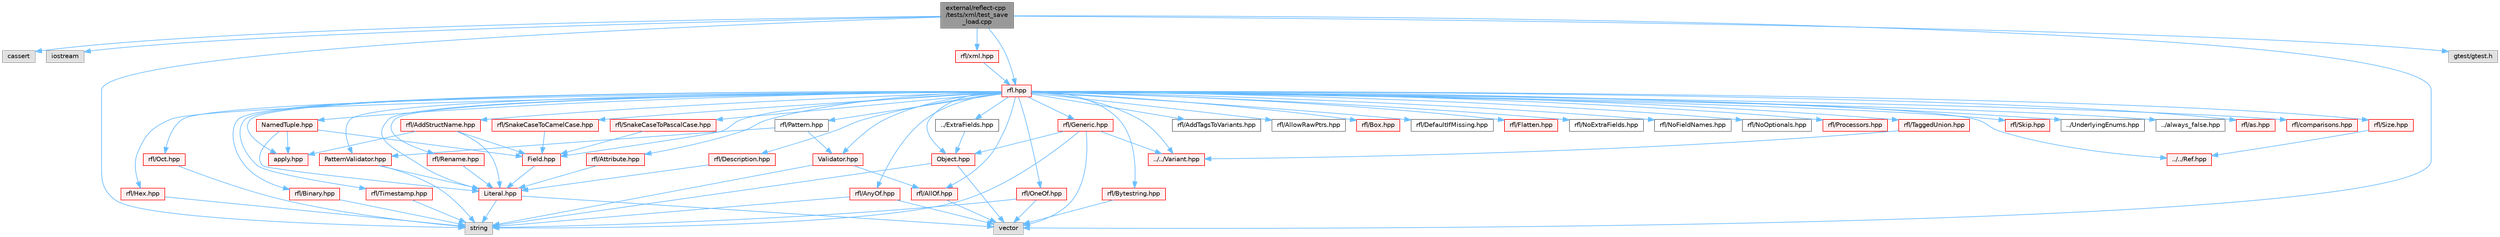 digraph "external/reflect-cpp/tests/xml/test_save_load.cpp"
{
 // LATEX_PDF_SIZE
  bgcolor="transparent";
  edge [fontname=Helvetica,fontsize=10,labelfontname=Helvetica,labelfontsize=10];
  node [fontname=Helvetica,fontsize=10,shape=box,height=0.2,width=0.4];
  Node1 [id="Node000001",label="external/reflect-cpp\l/tests/xml/test_save\l_load.cpp",height=0.2,width=0.4,color="gray40", fillcolor="grey60", style="filled", fontcolor="black",tooltip=" "];
  Node1 -> Node2 [id="edge90_Node000001_Node000002",color="steelblue1",style="solid",tooltip=" "];
  Node2 [id="Node000002",label="cassert",height=0.2,width=0.4,color="grey60", fillcolor="#E0E0E0", style="filled",tooltip=" "];
  Node1 -> Node3 [id="edge91_Node000001_Node000003",color="steelblue1",style="solid",tooltip=" "];
  Node3 [id="Node000003",label="iostream",height=0.2,width=0.4,color="grey60", fillcolor="#E0E0E0", style="filled",tooltip=" "];
  Node1 -> Node4 [id="edge92_Node000001_Node000004",color="steelblue1",style="solid",tooltip=" "];
  Node4 [id="Node000004",label="rfl.hpp",height=0.2,width=0.4,color="red", fillcolor="#FFF0F0", style="filled",URL="$rfl_8hpp.html",tooltip=" "];
  Node4 -> Node5 [id="edge93_Node000004_Node000005",color="steelblue1",style="solid",tooltip=" "];
  Node5 [id="Node000005",label="rfl/AddStructName.hpp",height=0.2,width=0.4,color="red", fillcolor="#FFF0F0", style="filled",URL="$_add_struct_name_8hpp.html",tooltip=" "];
  Node5 -> Node7 [id="edge94_Node000005_Node000007",color="steelblue1",style="solid",tooltip=" "];
  Node7 [id="Node000007",label="Field.hpp",height=0.2,width=0.4,color="red", fillcolor="#FFF0F0", style="filled",URL="$_field_8hpp.html",tooltip=" "];
  Node7 -> Node12 [id="edge95_Node000007_Node000012",color="steelblue1",style="solid",tooltip=" "];
  Node12 [id="Node000012",label="Literal.hpp",height=0.2,width=0.4,color="red", fillcolor="#FFF0F0", style="filled",URL="$_literal_8hpp.html",tooltip=" "];
  Node12 -> Node16 [id="edge96_Node000012_Node000016",color="steelblue1",style="solid",tooltip=" "];
  Node16 [id="Node000016",label="string",height=0.2,width=0.4,color="grey60", fillcolor="#E0E0E0", style="filled",tooltip=" "];
  Node12 -> Node17 [id="edge97_Node000012_Node000017",color="steelblue1",style="solid",tooltip=" "];
  Node17 [id="Node000017",label="vector",height=0.2,width=0.4,color="grey60", fillcolor="#E0E0E0", style="filled",tooltip=" "];
  Node5 -> Node12 [id="edge98_Node000005_Node000012",color="steelblue1",style="solid",tooltip=" "];
  Node5 -> Node38 [id="edge99_Node000005_Node000038",color="steelblue1",style="solid",tooltip=" "];
  Node38 [id="Node000038",label="apply.hpp",height=0.2,width=0.4,color="red", fillcolor="#FFF0F0", style="filled",URL="$apply_8hpp.html",tooltip=" "];
  Node4 -> Node55 [id="edge100_Node000004_Node000055",color="steelblue1",style="solid",tooltip=" "];
  Node55 [id="Node000055",label="rfl/AddTagsToVariants.hpp",height=0.2,width=0.4,color="grey40", fillcolor="white", style="filled",URL="$_add_tags_to_variants_8hpp.html",tooltip=" "];
  Node4 -> Node56 [id="edge101_Node000004_Node000056",color="steelblue1",style="solid",tooltip=" "];
  Node56 [id="Node000056",label="rfl/AllOf.hpp",height=0.2,width=0.4,color="red", fillcolor="#FFF0F0", style="filled",URL="$_all_of_8hpp.html",tooltip=" "];
  Node56 -> Node17 [id="edge102_Node000056_Node000017",color="steelblue1",style="solid",tooltip=" "];
  Node4 -> Node65 [id="edge103_Node000004_Node000065",color="steelblue1",style="solid",tooltip=" "];
  Node65 [id="Node000065",label="rfl/AllowRawPtrs.hpp",height=0.2,width=0.4,color="grey40", fillcolor="white", style="filled",URL="$_allow_raw_ptrs_8hpp.html",tooltip=" "];
  Node4 -> Node66 [id="edge104_Node000004_Node000066",color="steelblue1",style="solid",tooltip=" "];
  Node66 [id="Node000066",label="rfl/AnyOf.hpp",height=0.2,width=0.4,color="red", fillcolor="#FFF0F0", style="filled",URL="$_any_of_8hpp.html",tooltip=" "];
  Node66 -> Node16 [id="edge105_Node000066_Node000016",color="steelblue1",style="solid",tooltip=" "];
  Node66 -> Node17 [id="edge106_Node000066_Node000017",color="steelblue1",style="solid",tooltip=" "];
  Node4 -> Node68 [id="edge107_Node000004_Node000068",color="steelblue1",style="solid",tooltip=" "];
  Node68 [id="Node000068",label="rfl/Attribute.hpp",height=0.2,width=0.4,color="red", fillcolor="#FFF0F0", style="filled",URL="$_attribute_8hpp.html",tooltip=" "];
  Node68 -> Node12 [id="edge108_Node000068_Node000012",color="steelblue1",style="solid",tooltip=" "];
  Node4 -> Node69 [id="edge109_Node000004_Node000069",color="steelblue1",style="solid",tooltip=" "];
  Node69 [id="Node000069",label="rfl/Binary.hpp",height=0.2,width=0.4,color="red", fillcolor="#FFF0F0", style="filled",URL="$_binary_8hpp.html",tooltip=" "];
  Node69 -> Node16 [id="edge110_Node000069_Node000016",color="steelblue1",style="solid",tooltip=" "];
  Node4 -> Node71 [id="edge111_Node000004_Node000071",color="steelblue1",style="solid",tooltip=" "];
  Node71 [id="Node000071",label="rfl/Box.hpp",height=0.2,width=0.4,color="red", fillcolor="#FFF0F0", style="filled",URL="$_box_8hpp.html",tooltip=" "];
  Node4 -> Node72 [id="edge112_Node000004_Node000072",color="steelblue1",style="solid",tooltip=" "];
  Node72 [id="Node000072",label="rfl/Bytestring.hpp",height=0.2,width=0.4,color="red", fillcolor="#FFF0F0", style="filled",URL="$_bytestring_8hpp.html",tooltip=" "];
  Node72 -> Node17 [id="edge113_Node000072_Node000017",color="steelblue1",style="solid",tooltip=" "];
  Node4 -> Node73 [id="edge114_Node000004_Node000073",color="steelblue1",style="solid",tooltip=" "];
  Node73 [id="Node000073",label="rfl/DefaultIfMissing.hpp",height=0.2,width=0.4,color="grey40", fillcolor="white", style="filled",URL="$_default_if_missing_8hpp.html",tooltip=" "];
  Node4 -> Node74 [id="edge115_Node000004_Node000074",color="steelblue1",style="solid",tooltip=" "];
  Node74 [id="Node000074",label="rfl/Description.hpp",height=0.2,width=0.4,color="red", fillcolor="#FFF0F0", style="filled",URL="$_description_8hpp.html",tooltip=" "];
  Node74 -> Node12 [id="edge116_Node000074_Node000012",color="steelblue1",style="solid",tooltip=" "];
  Node4 -> Node49 [id="edge117_Node000004_Node000049",color="steelblue1",style="solid",tooltip=" "];
  Node49 [id="Node000049",label="../ExtraFields.hpp",height=0.2,width=0.4,color="grey40", fillcolor="white", style="filled",URL="$_extra_fields_8hpp.html",tooltip=" "];
  Node49 -> Node50 [id="edge118_Node000049_Node000050",color="steelblue1",style="solid",tooltip=" "];
  Node50 [id="Node000050",label="Object.hpp",height=0.2,width=0.4,color="red", fillcolor="#FFF0F0", style="filled",URL="$_object_8hpp.html",tooltip=" "];
  Node50 -> Node16 [id="edge119_Node000050_Node000016",color="steelblue1",style="solid",tooltip=" "];
  Node50 -> Node17 [id="edge120_Node000050_Node000017",color="steelblue1",style="solid",tooltip=" "];
  Node4 -> Node7 [id="edge121_Node000004_Node000007",color="steelblue1",style="solid",tooltip=" "];
  Node4 -> Node75 [id="edge122_Node000004_Node000075",color="steelblue1",style="solid",tooltip=" "];
  Node75 [id="Node000075",label="rfl/Flatten.hpp",height=0.2,width=0.4,color="red", fillcolor="#FFF0F0", style="filled",URL="$_flatten_8hpp.html",tooltip=" "];
  Node4 -> Node76 [id="edge123_Node000004_Node000076",color="steelblue1",style="solid",tooltip=" "];
  Node76 [id="Node000076",label="rfl/Generic.hpp",height=0.2,width=0.4,color="red", fillcolor="#FFF0F0", style="filled",URL="$_generic_8hpp.html",tooltip=" "];
  Node76 -> Node16 [id="edge124_Node000076_Node000016",color="steelblue1",style="solid",tooltip=" "];
  Node76 -> Node17 [id="edge125_Node000076_Node000017",color="steelblue1",style="solid",tooltip=" "];
  Node76 -> Node50 [id="edge126_Node000076_Node000050",color="steelblue1",style="solid",tooltip=" "];
  Node76 -> Node60 [id="edge127_Node000076_Node000060",color="steelblue1",style="solid",tooltip=" "];
  Node60 [id="Node000060",label="../../Variant.hpp",height=0.2,width=0.4,color="red", fillcolor="#FFF0F0", style="filled",URL="$_variant_8hpp.html",tooltip=" "];
  Node4 -> Node78 [id="edge128_Node000004_Node000078",color="steelblue1",style="solid",tooltip=" "];
  Node78 [id="Node000078",label="rfl/Hex.hpp",height=0.2,width=0.4,color="red", fillcolor="#FFF0F0", style="filled",URL="$_hex_8hpp.html",tooltip=" "];
  Node78 -> Node16 [id="edge129_Node000078_Node000016",color="steelblue1",style="solid",tooltip=" "];
  Node4 -> Node12 [id="edge130_Node000004_Node000012",color="steelblue1",style="solid",tooltip=" "];
  Node4 -> Node43 [id="edge131_Node000004_Node000043",color="steelblue1",style="solid",tooltip=" "];
  Node43 [id="Node000043",label="NamedTuple.hpp",height=0.2,width=0.4,color="red", fillcolor="#FFF0F0", style="filled",URL="$_named_tuple_8hpp.html",tooltip=" "];
  Node43 -> Node7 [id="edge132_Node000043_Node000007",color="steelblue1",style="solid",tooltip=" "];
  Node43 -> Node12 [id="edge133_Node000043_Node000012",color="steelblue1",style="solid",tooltip=" "];
  Node43 -> Node38 [id="edge134_Node000043_Node000038",color="steelblue1",style="solid",tooltip=" "];
  Node4 -> Node79 [id="edge135_Node000004_Node000079",color="steelblue1",style="solid",tooltip=" "];
  Node79 [id="Node000079",label="rfl/NoExtraFields.hpp",height=0.2,width=0.4,color="grey40", fillcolor="white", style="filled",URL="$_no_extra_fields_8hpp.html",tooltip=" "];
  Node4 -> Node80 [id="edge136_Node000004_Node000080",color="steelblue1",style="solid",tooltip=" "];
  Node80 [id="Node000080",label="rfl/NoFieldNames.hpp",height=0.2,width=0.4,color="grey40", fillcolor="white", style="filled",URL="$_no_field_names_8hpp.html",tooltip=" "];
  Node4 -> Node81 [id="edge137_Node000004_Node000081",color="steelblue1",style="solid",tooltip=" "];
  Node81 [id="Node000081",label="rfl/NoOptionals.hpp",height=0.2,width=0.4,color="grey40", fillcolor="white", style="filled",URL="$_no_optionals_8hpp.html",tooltip=" "];
  Node4 -> Node50 [id="edge138_Node000004_Node000050",color="steelblue1",style="solid",tooltip=" "];
  Node4 -> Node82 [id="edge139_Node000004_Node000082",color="steelblue1",style="solid",tooltip=" "];
  Node82 [id="Node000082",label="rfl/Oct.hpp",height=0.2,width=0.4,color="red", fillcolor="#FFF0F0", style="filled",URL="$_oct_8hpp.html",tooltip=" "];
  Node82 -> Node16 [id="edge140_Node000082_Node000016",color="steelblue1",style="solid",tooltip=" "];
  Node4 -> Node84 [id="edge141_Node000004_Node000084",color="steelblue1",style="solid",tooltip=" "];
  Node84 [id="Node000084",label="rfl/OneOf.hpp",height=0.2,width=0.4,color="red", fillcolor="#FFF0F0", style="filled",URL="$_one_of_8hpp.html",tooltip=" "];
  Node84 -> Node16 [id="edge142_Node000084_Node000016",color="steelblue1",style="solid",tooltip=" "];
  Node84 -> Node17 [id="edge143_Node000084_Node000017",color="steelblue1",style="solid",tooltip=" "];
  Node4 -> Node85 [id="edge144_Node000004_Node000085",color="steelblue1",style="solid",tooltip=" "];
  Node85 [id="Node000085",label="rfl/Pattern.hpp",height=0.2,width=0.4,color="grey40", fillcolor="white", style="filled",URL="$_pattern_8hpp.html",tooltip=" "];
  Node85 -> Node86 [id="edge145_Node000085_Node000086",color="steelblue1",style="solid",tooltip=" "];
  Node86 [id="Node000086",label="PatternValidator.hpp",height=0.2,width=0.4,color="red", fillcolor="#FFF0F0", style="filled",URL="$_pattern_validator_8hpp.html",tooltip=" "];
  Node86 -> Node16 [id="edge146_Node000086_Node000016",color="steelblue1",style="solid",tooltip=" "];
  Node86 -> Node12 [id="edge147_Node000086_Node000012",color="steelblue1",style="solid",tooltip=" "];
  Node85 -> Node90 [id="edge148_Node000085_Node000090",color="steelblue1",style="solid",tooltip=" "];
  Node90 [id="Node000090",label="Validator.hpp",height=0.2,width=0.4,color="red", fillcolor="#FFF0F0", style="filled",URL="$_validator_8hpp.html",tooltip=" "];
  Node90 -> Node16 [id="edge149_Node000090_Node000016",color="steelblue1",style="solid",tooltip=" "];
  Node90 -> Node56 [id="edge150_Node000090_Node000056",color="steelblue1",style="solid",tooltip=" "];
  Node4 -> Node86 [id="edge151_Node000004_Node000086",color="steelblue1",style="solid",tooltip=" "];
  Node4 -> Node92 [id="edge152_Node000004_Node000092",color="steelblue1",style="solid",tooltip=" "];
  Node92 [id="Node000092",label="rfl/Processors.hpp",height=0.2,width=0.4,color="red", fillcolor="#FFF0F0", style="filled",URL="$_processors_8hpp.html",tooltip=" "];
  Node4 -> Node59 [id="edge153_Node000004_Node000059",color="steelblue1",style="solid",tooltip=" "];
  Node59 [id="Node000059",label="../../Ref.hpp",height=0.2,width=0.4,color="red", fillcolor="#FFF0F0", style="filled",URL="$_ref_8hpp.html",tooltip=" "];
  Node4 -> Node101 [id="edge154_Node000004_Node000101",color="steelblue1",style="solid",tooltip=" "];
  Node101 [id="Node000101",label="rfl/Rename.hpp",height=0.2,width=0.4,color="red", fillcolor="#FFF0F0", style="filled",URL="$_rename_8hpp.html",tooltip=" "];
  Node101 -> Node12 [id="edge155_Node000101_Node000012",color="steelblue1",style="solid",tooltip=" "];
  Node4 -> Node102 [id="edge156_Node000004_Node000102",color="steelblue1",style="solid",tooltip=" "];
  Node102 [id="Node000102",label="rfl/Size.hpp",height=0.2,width=0.4,color="red", fillcolor="#FFF0F0", style="filled",URL="$_size_8hpp.html",tooltip=" "];
  Node102 -> Node59 [id="edge157_Node000102_Node000059",color="steelblue1",style="solid",tooltip=" "];
  Node4 -> Node103 [id="edge158_Node000004_Node000103",color="steelblue1",style="solid",tooltip=" "];
  Node103 [id="Node000103",label="rfl/Skip.hpp",height=0.2,width=0.4,color="red", fillcolor="#FFF0F0", style="filled",URL="$_skip_8hpp.html",tooltip=" "];
  Node4 -> Node105 [id="edge159_Node000004_Node000105",color="steelblue1",style="solid",tooltip=" "];
  Node105 [id="Node000105",label="rfl/SnakeCaseToCamelCase.hpp",height=0.2,width=0.4,color="red", fillcolor="#FFF0F0", style="filled",URL="$_snake_case_to_camel_case_8hpp.html",tooltip=" "];
  Node105 -> Node7 [id="edge160_Node000105_Node000007",color="steelblue1",style="solid",tooltip=" "];
  Node4 -> Node108 [id="edge161_Node000004_Node000108",color="steelblue1",style="solid",tooltip=" "];
  Node108 [id="Node000108",label="rfl/SnakeCaseToPascalCase.hpp",height=0.2,width=0.4,color="red", fillcolor="#FFF0F0", style="filled",URL="$_snake_case_to_pascal_case_8hpp.html",tooltip=" "];
  Node108 -> Node7 [id="edge162_Node000108_Node000007",color="steelblue1",style="solid",tooltip=" "];
  Node4 -> Node109 [id="edge163_Node000004_Node000109",color="steelblue1",style="solid",tooltip=" "];
  Node109 [id="Node000109",label="rfl/TaggedUnion.hpp",height=0.2,width=0.4,color="red", fillcolor="#FFF0F0", style="filled",URL="$_tagged_union_8hpp.html",tooltip=" "];
  Node109 -> Node60 [id="edge164_Node000109_Node000060",color="steelblue1",style="solid",tooltip=" "];
  Node4 -> Node150 [id="edge165_Node000004_Node000150",color="steelblue1",style="solid",tooltip=" "];
  Node150 [id="Node000150",label="rfl/Timestamp.hpp",height=0.2,width=0.4,color="red", fillcolor="#FFF0F0", style="filled",URL="$_timestamp_8hpp.html",tooltip=" "];
  Node150 -> Node16 [id="edge166_Node000150_Node000016",color="steelblue1",style="solid",tooltip=" "];
  Node4 -> Node100 [id="edge167_Node000004_Node000100",color="steelblue1",style="solid",tooltip=" "];
  Node100 [id="Node000100",label="../UnderlyingEnums.hpp",height=0.2,width=0.4,color="grey40", fillcolor="white", style="filled",URL="$_underlying_enums_8hpp.html",tooltip=" "];
  Node4 -> Node90 [id="edge168_Node000004_Node000090",color="steelblue1",style="solid",tooltip=" "];
  Node4 -> Node60 [id="edge169_Node000004_Node000060",color="steelblue1",style="solid",tooltip=" "];
  Node4 -> Node117 [id="edge170_Node000004_Node000117",color="steelblue1",style="solid",tooltip=" "];
  Node117 [id="Node000117",label="../always_false.hpp",height=0.2,width=0.4,color="grey40", fillcolor="white", style="filled",URL="$always__false_8hpp.html",tooltip=" "];
  Node4 -> Node38 [id="edge171_Node000004_Node000038",color="steelblue1",style="solid",tooltip=" "];
  Node4 -> Node153 [id="edge172_Node000004_Node000153",color="steelblue1",style="solid",tooltip=" "];
  Node153 [id="Node000153",label="rfl/as.hpp",height=0.2,width=0.4,color="red", fillcolor="#FFF0F0", style="filled",URL="$as_8hpp.html",tooltip=" "];
  Node4 -> Node163 [id="edge173_Node000004_Node000163",color="steelblue1",style="solid",tooltip=" "];
  Node163 [id="Node000163",label="rfl/comparisons.hpp",height=0.2,width=0.4,color="red", fillcolor="#FFF0F0", style="filled",URL="$comparisons_8hpp.html",tooltip=" "];
  Node1 -> Node296 [id="edge174_Node000001_Node000296",color="steelblue1",style="solid",tooltip=" "];
  Node296 [id="Node000296",label="rfl/xml.hpp",height=0.2,width=0.4,color="red", fillcolor="#FFF0F0", style="filled",URL="$xml_8hpp.html",tooltip=" "];
  Node296 -> Node4 [id="edge175_Node000296_Node000004",color="steelblue1",style="solid",tooltip=" "];
  Node1 -> Node16 [id="edge176_Node000001_Node000016",color="steelblue1",style="solid",tooltip=" "];
  Node1 -> Node17 [id="edge177_Node000001_Node000017",color="steelblue1",style="solid",tooltip=" "];
  Node1 -> Node309 [id="edge178_Node000001_Node000309",color="steelblue1",style="solid",tooltip=" "];
  Node309 [id="Node000309",label="gtest/gtest.h",height=0.2,width=0.4,color="grey60", fillcolor="#E0E0E0", style="filled",tooltip=" "];
}

